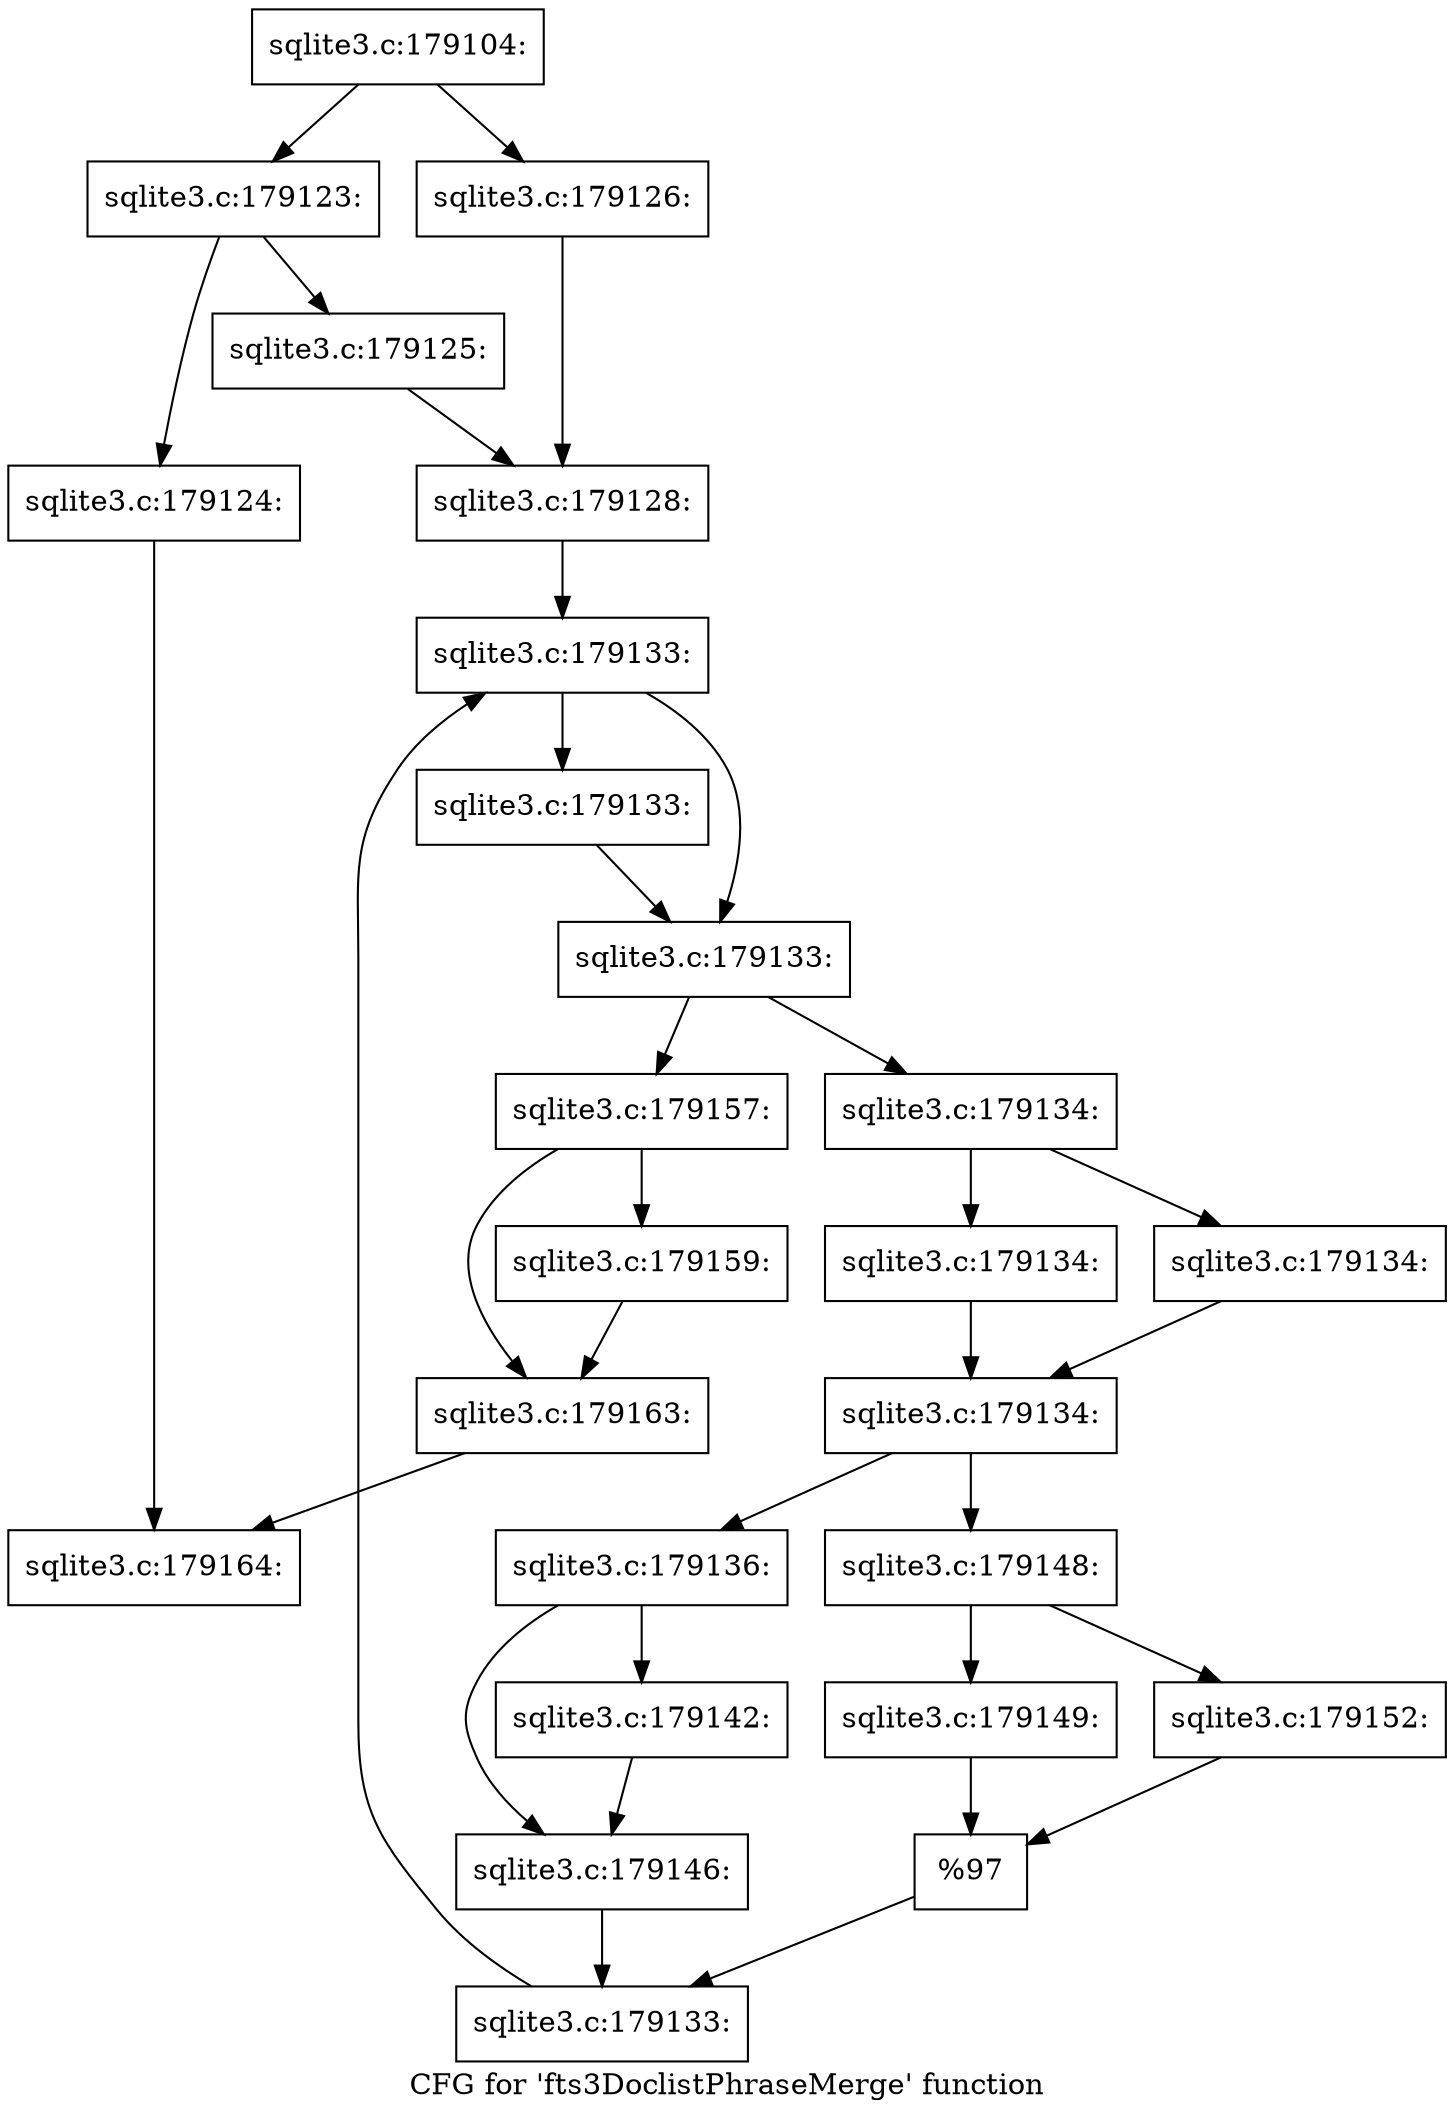 digraph "CFG for 'fts3DoclistPhraseMerge' function" {
	label="CFG for 'fts3DoclistPhraseMerge' function";

	Node0x55c0faf1c3a0 [shape=record,label="{sqlite3.c:179104:}"];
	Node0x55c0faf1c3a0 -> Node0x55c0faf30410;
	Node0x55c0faf1c3a0 -> Node0x55c0faf304b0;
	Node0x55c0faf30410 [shape=record,label="{sqlite3.c:179123:}"];
	Node0x55c0faf30410 -> Node0x55c0faf30c80;
	Node0x55c0faf30410 -> Node0x55c0faf30cd0;
	Node0x55c0faf30c80 [shape=record,label="{sqlite3.c:179124:}"];
	Node0x55c0faf30c80 -> Node0x55c0faf23320;
	Node0x55c0faf30cd0 [shape=record,label="{sqlite3.c:179125:}"];
	Node0x55c0faf30cd0 -> Node0x55c0faf30460;
	Node0x55c0faf304b0 [shape=record,label="{sqlite3.c:179126:}"];
	Node0x55c0faf304b0 -> Node0x55c0faf30460;
	Node0x55c0faf30460 [shape=record,label="{sqlite3.c:179128:}"];
	Node0x55c0faf30460 -> Node0x55c0faf31bd0;
	Node0x55c0faf31bd0 [shape=record,label="{sqlite3.c:179133:}"];
	Node0x55c0faf31bd0 -> Node0x55c0faf31e00;
	Node0x55c0faf31bd0 -> Node0x55c0faf31db0;
	Node0x55c0faf31e00 [shape=record,label="{sqlite3.c:179133:}"];
	Node0x55c0faf31e00 -> Node0x55c0faf31db0;
	Node0x55c0faf31db0 [shape=record,label="{sqlite3.c:179133:}"];
	Node0x55c0faf31db0 -> Node0x55c0faf32320;
	Node0x55c0faf31db0 -> Node0x55c0faf31d30;
	Node0x55c0faf32320 [shape=record,label="{sqlite3.c:179134:}"];
	Node0x55c0faf32320 -> Node0x55c0faf32960;
	Node0x55c0faf32320 -> Node0x55c0faf329b0;
	Node0x55c0faf32960 [shape=record,label="{sqlite3.c:179134:}"];
	Node0x55c0faf32960 -> Node0x55c0faf32a00;
	Node0x55c0faf329b0 [shape=record,label="{sqlite3.c:179134:}"];
	Node0x55c0faf329b0 -> Node0x55c0faf32a00;
	Node0x55c0faf32a00 [shape=record,label="{sqlite3.c:179134:}"];
	Node0x55c0faf32a00 -> Node0x55c0faf332c0;
	Node0x55c0faf32a00 -> Node0x55c0faf33360;
	Node0x55c0faf332c0 [shape=record,label="{sqlite3.c:179136:}"];
	Node0x55c0faf332c0 -> Node0x55c0faf34550;
	Node0x55c0faf332c0 -> Node0x55c0faf34640;
	Node0x55c0faf34550 [shape=record,label="{sqlite3.c:179142:}"];
	Node0x55c0faf34550 -> Node0x55c0faf34640;
	Node0x55c0faf34640 [shape=record,label="{sqlite3.c:179146:}"];
	Node0x55c0faf34640 -> Node0x55c0faf33310;
	Node0x55c0faf33360 [shape=record,label="{sqlite3.c:179148:}"];
	Node0x55c0faf33360 -> Node0x55c0f6b7b520;
	Node0x55c0faf33360 -> Node0x55c0faf35c40;
	Node0x55c0f6b7b520 [shape=record,label="{sqlite3.c:179149:}"];
	Node0x55c0f6b7b520 -> Node0x55c0faf34db0;
	Node0x55c0faf35c40 [shape=record,label="{sqlite3.c:179152:}"];
	Node0x55c0faf35c40 -> Node0x55c0faf34db0;
	Node0x55c0faf34db0 [shape=record,label="{%97}"];
	Node0x55c0faf34db0 -> Node0x55c0faf33310;
	Node0x55c0faf33310 [shape=record,label="{sqlite3.c:179133:}"];
	Node0x55c0faf33310 -> Node0x55c0faf31bd0;
	Node0x55c0faf31d30 [shape=record,label="{sqlite3.c:179157:}"];
	Node0x55c0faf31d30 -> Node0x55c0faf37180;
	Node0x55c0faf31d30 -> Node0x55c0faf371d0;
	Node0x55c0faf37180 [shape=record,label="{sqlite3.c:179159:}"];
	Node0x55c0faf37180 -> Node0x55c0faf371d0;
	Node0x55c0faf371d0 [shape=record,label="{sqlite3.c:179163:}"];
	Node0x55c0faf371d0 -> Node0x55c0faf23320;
	Node0x55c0faf23320 [shape=record,label="{sqlite3.c:179164:}"];
}
